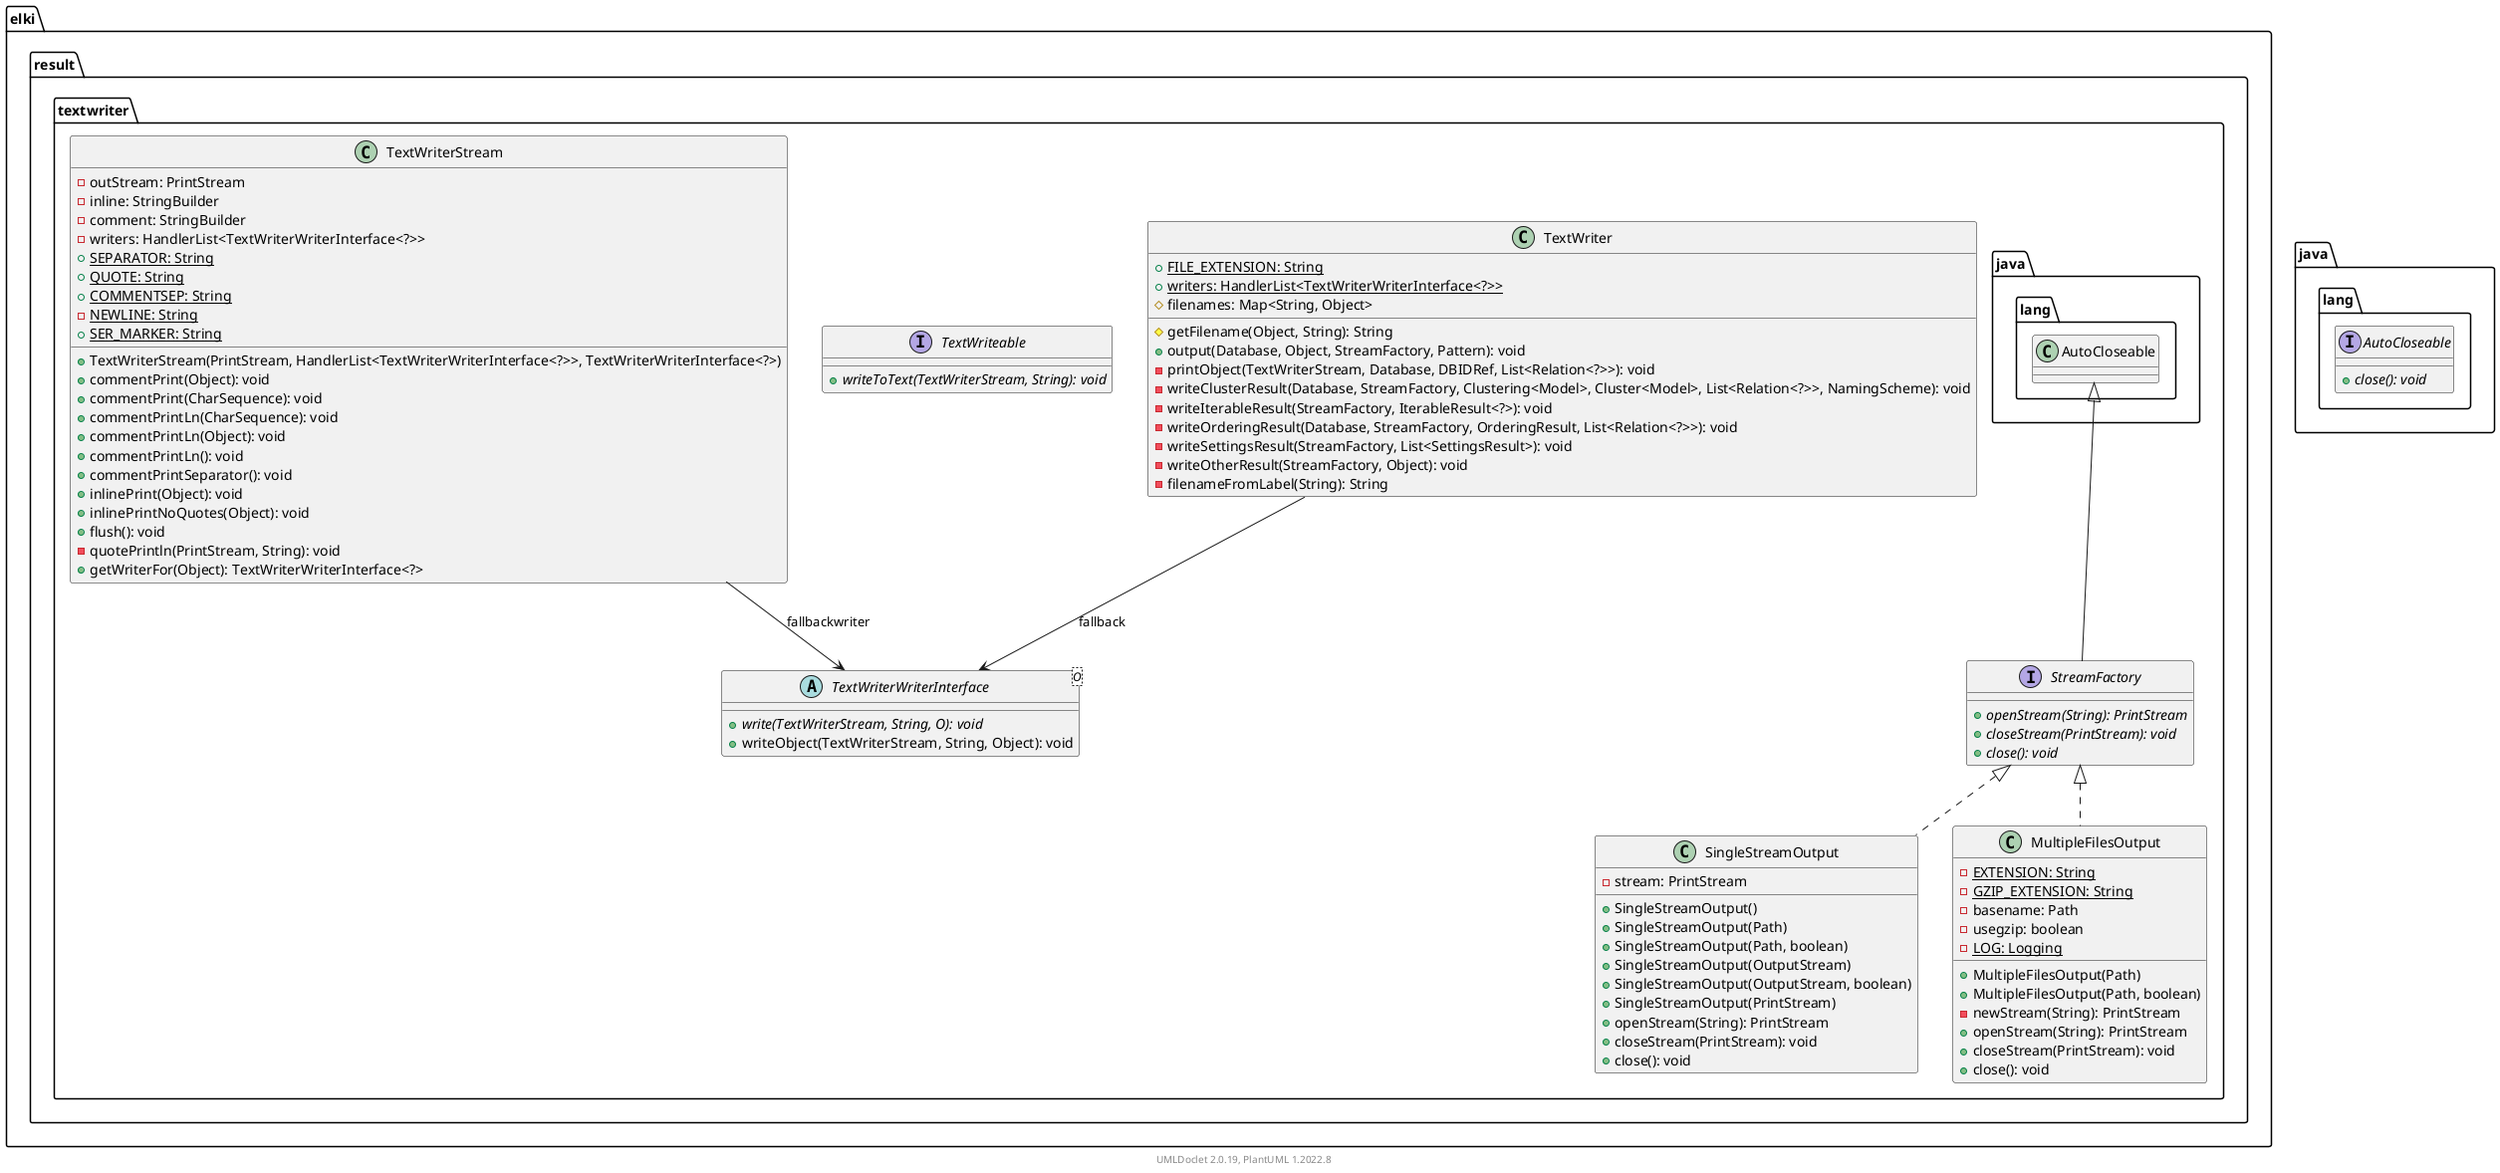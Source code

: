 @startuml
    remove .*\.(Instance|Par|Parameterizer|Factory)$
    namespace elki.result.textwriter {

        class SingleStreamOutput [[SingleStreamOutput.html]] {
            -stream: PrintStream
            +SingleStreamOutput()
            +SingleStreamOutput(Path)
            +SingleStreamOutput(Path, boolean)
            +SingleStreamOutput(OutputStream)
            +SingleStreamOutput(OutputStream, boolean)
            +SingleStreamOutput(PrintStream)
            +openStream(String): PrintStream
            +closeStream(PrintStream): void
            +close(): void
        }

        class TextWriter [[TextWriter.html]] {
            {static} +FILE_EXTENSION: String
            {static} +writers: HandlerList<TextWriterWriterInterface<?>>
            #filenames: Map<String, Object>
            #getFilename(Object, String): String
            +output(Database, Object, StreamFactory, Pattern): void
            -printObject(TextWriterStream, Database, DBIDRef, List<Relation<?>>): void
            -writeClusterResult(Database, StreamFactory, Clustering<Model>, Cluster<Model>, List<Relation<?>>, NamingScheme): void
            -writeIterableResult(StreamFactory, IterableResult<?>): void
            -writeOrderingResult(Database, StreamFactory, OrderingResult, List<Relation<?>>): void
            -writeSettingsResult(StreamFactory, List<SettingsResult>): void
            -writeOtherResult(StreamFactory, Object): void
            -filenameFromLabel(String): String
        }

        class MultipleFilesOutput [[MultipleFilesOutput.html]] {
            {static} -EXTENSION: String
            {static} -GZIP_EXTENSION: String
            -basename: Path
            -usegzip: boolean
            {static} -LOG: Logging
            +MultipleFilesOutput(Path)
            +MultipleFilesOutput(Path, boolean)
            -newStream(String): PrintStream
            +openStream(String): PrintStream
            +closeStream(PrintStream): void
            +close(): void
        }

        interface TextWriteable [[TextWriteable.html]] {
            {abstract} +writeToText(TextWriterStream, String): void
        }

        abstract class TextWriterWriterInterface<O> [[TextWriterWriterInterface.html]] {
            {abstract} +write(TextWriterStream, String, O): void
            +writeObject(TextWriterStream, String, Object): void
        }

        interface StreamFactory [[StreamFactory.html]] {
            {abstract} +openStream(String): PrintStream
            {abstract} +closeStream(PrintStream): void
            {abstract} +close(): void
        }

        class TextWriterStream [[TextWriterStream.html]] {
            -outStream: PrintStream
            -inline: StringBuilder
            -comment: StringBuilder
            -writers: HandlerList<TextWriterWriterInterface<?>>
            {static} +SEPARATOR: String
            {static} +QUOTE: String
            {static} +COMMENTSEP: String
            {static} -NEWLINE: String
            {static} +SER_MARKER: String
            +TextWriterStream(PrintStream, HandlerList<TextWriterWriterInterface<?>>, TextWriterWriterInterface<?>)
            +commentPrint(Object): void
            +commentPrint(CharSequence): void
            +commentPrintLn(CharSequence): void
            +commentPrintLn(Object): void
            +commentPrintLn(): void
            +commentPrintSeparator(): void
            +inlinePrint(Object): void
            +inlinePrintNoQuotes(Object): void
            +flush(): void
            -quotePrintln(PrintStream, String): void
            +getWriterFor(Object): TextWriterWriterInterface<?>
        }

        StreamFactory <|.. SingleStreamOutput
        TextWriter --> TextWriterWriterInterface: fallback
        StreamFactory <|.. MultipleFilesOutput
        java.lang.AutoCloseable <|-- StreamFactory
        TextWriterStream --> TextWriterWriterInterface: fallbackwriter
    }

    namespace java.lang {
        interface AutoCloseable {
            {abstract} +close(): void
        }
    }

    center footer UMLDoclet 2.0.19, PlantUML 1.2022.8
@enduml
